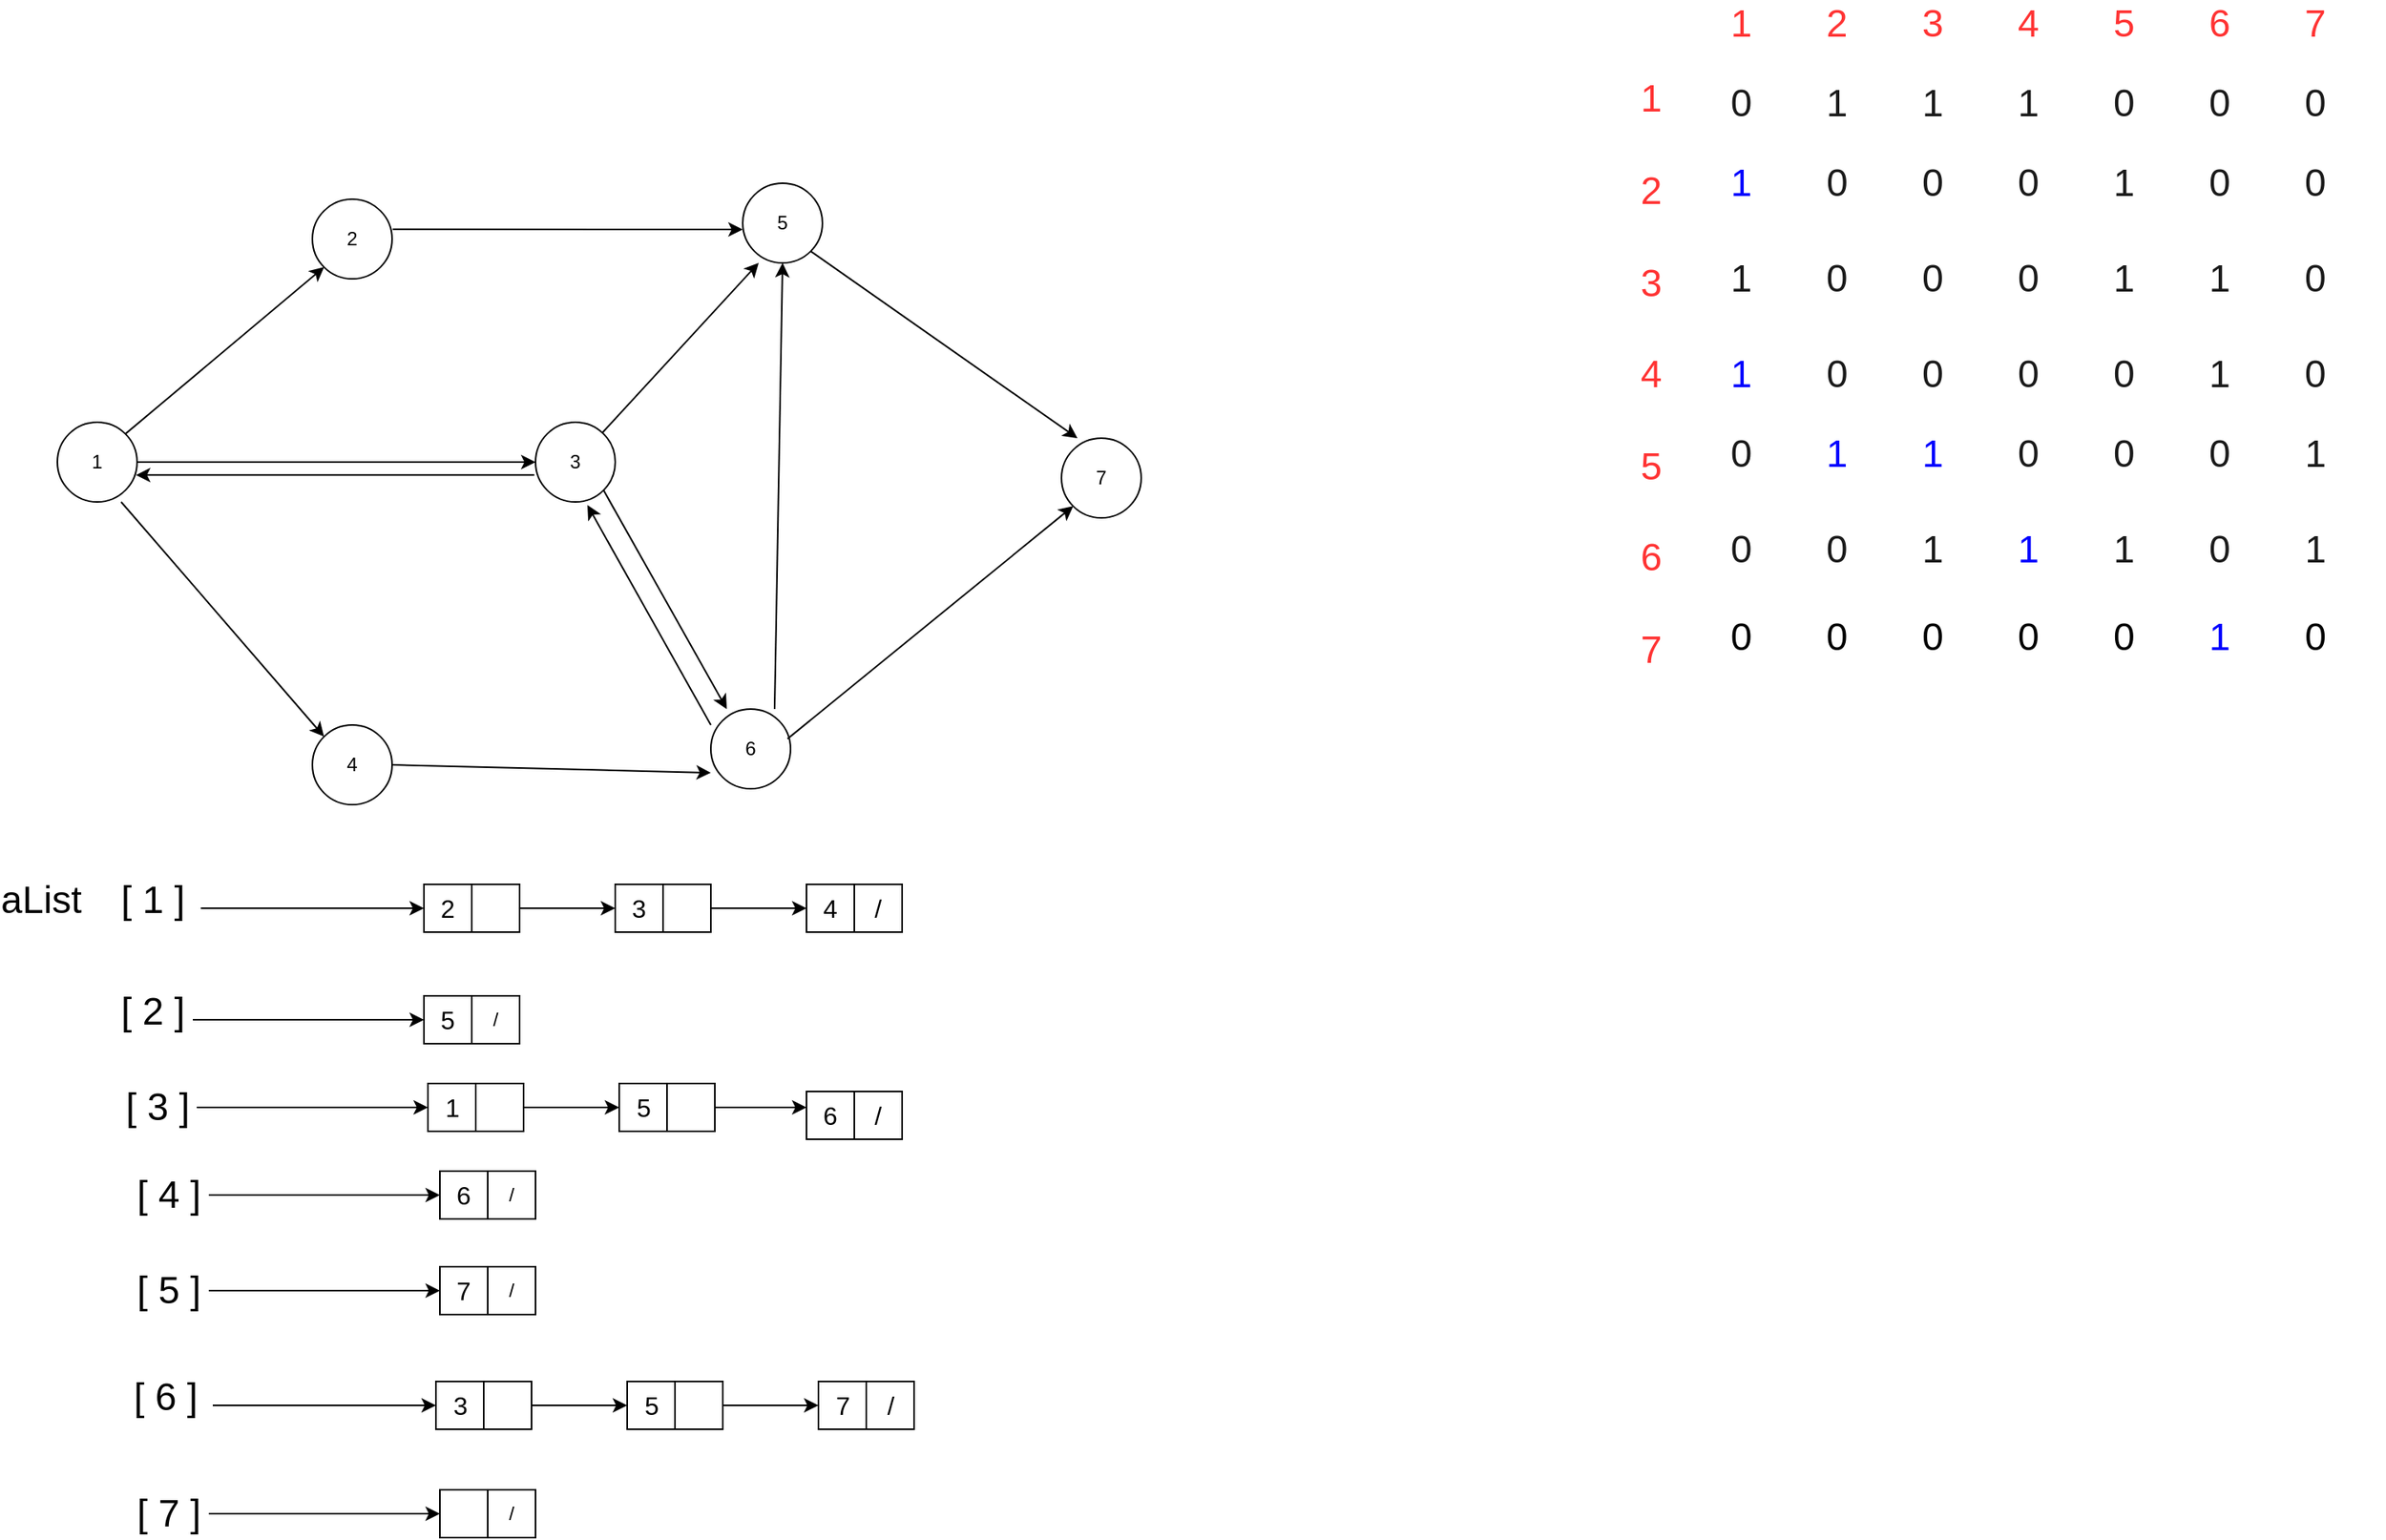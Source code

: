 <mxfile version="14.4.4" type="device"><diagram id="tepabvq0hH8iVLYiKrs4" name="Page-1"><mxGraphModel dx="1456" dy="717" grid="1" gridSize="10" guides="1" tooltips="1" connect="1" arrows="1" fold="1" page="1" pageScale="1" pageWidth="1169" pageHeight="902" math="0" shadow="0"><root><mxCell id="0"/><mxCell id="1" parent="0"/><mxCell id="ifWisWZRiu9VPcG1HO_t-1" value="1" style="ellipse;whiteSpace=wrap;html=1;aspect=fixed;" vertex="1" parent="1"><mxGeometry x="70" y="300" width="50" height="50" as="geometry"/></mxCell><mxCell id="ifWisWZRiu9VPcG1HO_t-2" value="2" style="ellipse;whiteSpace=wrap;html=1;aspect=fixed;" vertex="1" parent="1"><mxGeometry x="230" y="160" width="50" height="50" as="geometry"/></mxCell><mxCell id="ifWisWZRiu9VPcG1HO_t-3" value="5" style="ellipse;whiteSpace=wrap;html=1;aspect=fixed;" vertex="1" parent="1"><mxGeometry x="500" y="150" width="50" height="50" as="geometry"/></mxCell><mxCell id="ifWisWZRiu9VPcG1HO_t-4" value="3" style="ellipse;whiteSpace=wrap;html=1;aspect=fixed;" vertex="1" parent="1"><mxGeometry x="370" y="300" width="50" height="50" as="geometry"/></mxCell><mxCell id="ifWisWZRiu9VPcG1HO_t-5" value="6" style="ellipse;whiteSpace=wrap;html=1;aspect=fixed;" vertex="1" parent="1"><mxGeometry x="480" y="480" width="50" height="50" as="geometry"/></mxCell><mxCell id="ifWisWZRiu9VPcG1HO_t-6" value="4" style="ellipse;whiteSpace=wrap;html=1;aspect=fixed;" vertex="1" parent="1"><mxGeometry x="230" y="490" width="50" height="50" as="geometry"/></mxCell><mxCell id="ifWisWZRiu9VPcG1HO_t-7" value="7" style="ellipse;whiteSpace=wrap;html=1;aspect=fixed;" vertex="1" parent="1"><mxGeometry x="700" y="310" width="50" height="50" as="geometry"/></mxCell><mxCell id="ifWisWZRiu9VPcG1HO_t-9" value="" style="endArrow=classic;html=1;exitX=1;exitY=0;exitDx=0;exitDy=0;entryX=0;entryY=1;entryDx=0;entryDy=0;" edge="1" parent="1" source="ifWisWZRiu9VPcG1HO_t-1" target="ifWisWZRiu9VPcG1HO_t-2"><mxGeometry width="50" height="50" relative="1" as="geometry"><mxPoint x="460" y="380" as="sourcePoint"/><mxPoint x="510" y="330" as="targetPoint"/></mxGeometry></mxCell><mxCell id="ifWisWZRiu9VPcG1HO_t-10" value="" style="endArrow=classic;html=1;exitX=1;exitY=0.5;exitDx=0;exitDy=0;entryX=0;entryY=0.5;entryDx=0;entryDy=0;" edge="1" parent="1" source="ifWisWZRiu9VPcG1HO_t-1" target="ifWisWZRiu9VPcG1HO_t-4"><mxGeometry width="50" height="50" relative="1" as="geometry"><mxPoint x="370" y="230" as="sourcePoint"/><mxPoint x="494.645" y="125.355" as="targetPoint"/></mxGeometry></mxCell><mxCell id="ifWisWZRiu9VPcG1HO_t-11" value="" style="endArrow=classic;html=1;entryX=0;entryY=0;entryDx=0;entryDy=0;" edge="1" parent="1" target="ifWisWZRiu9VPcG1HO_t-6"><mxGeometry width="50" height="50" relative="1" as="geometry"><mxPoint x="110" y="350" as="sourcePoint"/><mxPoint x="284.645" y="305.355" as="targetPoint"/></mxGeometry></mxCell><mxCell id="ifWisWZRiu9VPcG1HO_t-12" value="" style="endArrow=classic;html=1;exitX=1.007;exitY=0.378;exitDx=0;exitDy=0;exitPerimeter=0;" edge="1" parent="1" source="ifWisWZRiu9VPcG1HO_t-2"><mxGeometry width="50" height="50" relative="1" as="geometry"><mxPoint x="350" y="130" as="sourcePoint"/><mxPoint x="500" y="179" as="targetPoint"/></mxGeometry></mxCell><mxCell id="ifWisWZRiu9VPcG1HO_t-13" value="" style="endArrow=classic;html=1;entryX=0.2;entryY=1;entryDx=0;entryDy=0;entryPerimeter=0;" edge="1" parent="1" source="ifWisWZRiu9VPcG1HO_t-4" target="ifWisWZRiu9VPcG1HO_t-3"><mxGeometry width="50" height="50" relative="1" as="geometry"><mxPoint x="600" y="270" as="sourcePoint"/><mxPoint x="724.645" y="165.355" as="targetPoint"/></mxGeometry></mxCell><mxCell id="ifWisWZRiu9VPcG1HO_t-14" value="" style="endArrow=classic;html=1;exitX=-0.015;exitY=0.663;exitDx=0;exitDy=0;entryX=0.985;entryY=0.663;entryDx=0;entryDy=0;entryPerimeter=0;exitPerimeter=0;" edge="1" parent="1" source="ifWisWZRiu9VPcG1HO_t-4" target="ifWisWZRiu9VPcG1HO_t-1"><mxGeometry width="50" height="50" relative="1" as="geometry"><mxPoint x="530" y="350" as="sourcePoint"/><mxPoint x="654.645" y="245.355" as="targetPoint"/></mxGeometry></mxCell><mxCell id="ifWisWZRiu9VPcG1HO_t-15" value="" style="endArrow=classic;html=1;exitX=1;exitY=1;exitDx=0;exitDy=0;entryX=0.2;entryY=0;entryDx=0;entryDy=0;entryPerimeter=0;" edge="1" parent="1" source="ifWisWZRiu9VPcG1HO_t-4" target="ifWisWZRiu9VPcG1HO_t-5"><mxGeometry width="50" height="50" relative="1" as="geometry"><mxPoint x="350" y="420" as="sourcePoint"/><mxPoint x="474.645" y="315.355" as="targetPoint"/></mxGeometry></mxCell><mxCell id="ifWisWZRiu9VPcG1HO_t-16" value="" style="endArrow=classic;html=1;exitX=1;exitY=0.5;exitDx=0;exitDy=0;entryX=0;entryY=0.8;entryDx=0;entryDy=0;entryPerimeter=0;" edge="1" parent="1" source="ifWisWZRiu9VPcG1HO_t-6" target="ifWisWZRiu9VPcG1HO_t-5"><mxGeometry width="50" height="50" relative="1" as="geometry"><mxPoint x="400" y="520" as="sourcePoint"/><mxPoint x="524.645" y="415.355" as="targetPoint"/></mxGeometry></mxCell><mxCell id="ifWisWZRiu9VPcG1HO_t-17" value="" style="endArrow=classic;html=1;exitX=1;exitY=1;exitDx=0;exitDy=0;entryX=0.2;entryY=0;entryDx=0;entryDy=0;entryPerimeter=0;" edge="1" parent="1" source="ifWisWZRiu9VPcG1HO_t-3" target="ifWisWZRiu9VPcG1HO_t-7"><mxGeometry width="50" height="50" relative="1" as="geometry"><mxPoint x="520" y="310" as="sourcePoint"/><mxPoint x="644.645" y="205.355" as="targetPoint"/></mxGeometry></mxCell><mxCell id="ifWisWZRiu9VPcG1HO_t-18" value="" style="endArrow=classic;html=1;exitX=0;exitY=0.2;exitDx=0;exitDy=0;entryX=0.651;entryY=1.04;entryDx=0;entryDy=0;exitPerimeter=0;entryPerimeter=0;" edge="1" parent="1" source="ifWisWZRiu9VPcG1HO_t-5" target="ifWisWZRiu9VPcG1HO_t-4"><mxGeometry width="50" height="50" relative="1" as="geometry"><mxPoint x="670" y="510" as="sourcePoint"/><mxPoint x="794.645" y="405.355" as="targetPoint"/></mxGeometry></mxCell><mxCell id="ifWisWZRiu9VPcG1HO_t-19" value="" style="endArrow=classic;html=1;exitX=0.8;exitY=0;exitDx=0;exitDy=0;exitPerimeter=0;entryX=0.5;entryY=1;entryDx=0;entryDy=0;" edge="1" parent="1" source="ifWisWZRiu9VPcG1HO_t-5" target="ifWisWZRiu9VPcG1HO_t-3"><mxGeometry width="50" height="50" relative="1" as="geometry"><mxPoint x="580" y="380" as="sourcePoint"/><mxPoint x="530" y="210" as="targetPoint"/></mxGeometry></mxCell><mxCell id="ifWisWZRiu9VPcG1HO_t-20" value="" style="endArrow=classic;html=1;exitX=0.962;exitY=0.374;exitDx=0;exitDy=0;entryX=0;entryY=1;entryDx=0;entryDy=0;exitPerimeter=0;" edge="1" parent="1" source="ifWisWZRiu9VPcG1HO_t-5" target="ifWisWZRiu9VPcG1HO_t-7"><mxGeometry width="50" height="50" relative="1" as="geometry"><mxPoint x="680" y="480" as="sourcePoint"/><mxPoint x="804.645" y="375.355" as="targetPoint"/></mxGeometry></mxCell><mxCell id="ifWisWZRiu9VPcG1HO_t-21" value="&lt;span style=&quot;font-size: 24px&quot;&gt;[ 1 ]&lt;/span&gt;" style="text;html=1;strokeColor=none;fillColor=none;align=center;verticalAlign=middle;whiteSpace=wrap;rounded=0;" vertex="1" parent="1"><mxGeometry x="100" y="590" width="60" height="20" as="geometry"/></mxCell><mxCell id="ifWisWZRiu9VPcG1HO_t-22" value="&lt;span style=&quot;font-size: 24px&quot;&gt;[ 2 ]&lt;/span&gt;" style="text;html=1;strokeColor=none;fillColor=none;align=center;verticalAlign=middle;whiteSpace=wrap;rounded=0;" vertex="1" parent="1"><mxGeometry x="105" y="660" width="50" height="20" as="geometry"/></mxCell><mxCell id="ifWisWZRiu9VPcG1HO_t-23" value="&lt;span style=&quot;font-size: 24px&quot;&gt;[ 3 ]&lt;/span&gt;" style="text;html=1;strokeColor=none;fillColor=none;align=center;verticalAlign=middle;whiteSpace=wrap;rounded=0;" vertex="1" parent="1"><mxGeometry x="107.5" y="720" width="50" height="20" as="geometry"/></mxCell><mxCell id="ifWisWZRiu9VPcG1HO_t-26" value="" style="endArrow=classic;html=1;exitX=1;exitY=0.75;exitDx=0;exitDy=0;" edge="1" parent="1" source="ifWisWZRiu9VPcG1HO_t-21"><mxGeometry width="50" height="50" relative="1" as="geometry"><mxPoint x="240.0" y="605" as="sourcePoint"/><mxPoint x="300" y="605" as="targetPoint"/></mxGeometry></mxCell><mxCell id="ifWisWZRiu9VPcG1HO_t-27" value="&lt;font style=&quot;font-size: 24px&quot;&gt;aList&lt;/font&gt;" style="text;html=1;strokeColor=none;fillColor=none;align=center;verticalAlign=middle;whiteSpace=wrap;rounded=0;" vertex="1" parent="1"><mxGeometry x="40" y="590" width="40" height="20" as="geometry"/></mxCell><mxCell id="ifWisWZRiu9VPcG1HO_t-28" value="&lt;font style=&quot;font-size: 24px&quot; color=&quot;#ff3333&quot;&gt;1&amp;nbsp; &amp;nbsp; &amp;nbsp; &amp;nbsp;2&amp;nbsp; &amp;nbsp; &amp;nbsp; &amp;nbsp;3&amp;nbsp; &amp;nbsp; &amp;nbsp; &amp;nbsp;4&amp;nbsp; &amp;nbsp; &amp;nbsp; &amp;nbsp;5&amp;nbsp; &amp;nbsp; &amp;nbsp; &amp;nbsp;6&amp;nbsp; &amp;nbsp; &amp;nbsp; &amp;nbsp;7&amp;nbsp; &amp;nbsp;&amp;nbsp;&lt;/font&gt;" style="text;html=1;strokeColor=none;fillColor=none;align=center;verticalAlign=middle;whiteSpace=wrap;rounded=0;" vertex="1" parent="1"><mxGeometry x="1110" y="40" width="420" height="20" as="geometry"/></mxCell><mxCell id="ifWisWZRiu9VPcG1HO_t-29" value="&lt;font style=&quot;font-size: 24px&quot;&gt;&lt;font color=&quot;#ff3333&quot;&gt;1&lt;br&gt;&lt;br&gt;2&lt;br&gt;&lt;br&gt;3&lt;br&gt;&lt;br&gt;4&lt;br&gt;&lt;br&gt;5&lt;br&gt;&lt;br&gt;6&lt;br&gt;&lt;br&gt;7&lt;/font&gt;&lt;br&gt;&lt;/font&gt;" style="text;html=1;strokeColor=none;fillColor=none;align=center;verticalAlign=middle;whiteSpace=wrap;rounded=0;" vertex="1" parent="1"><mxGeometry x="1050" y="230" width="40" height="80" as="geometry"/></mxCell><mxCell id="ifWisWZRiu9VPcG1HO_t-32" value="&lt;font style=&quot;font-size: 24px&quot; color=&quot;#1a1a1a&quot;&gt;0&amp;nbsp; &amp;nbsp; &amp;nbsp; &amp;nbsp;1&amp;nbsp; &amp;nbsp; &amp;nbsp; &amp;nbsp;1&amp;nbsp; &amp;nbsp; &amp;nbsp; &amp;nbsp;1&amp;nbsp; &amp;nbsp; &amp;nbsp; &amp;nbsp;0&amp;nbsp; &amp;nbsp; &amp;nbsp; &amp;nbsp;0&amp;nbsp; &amp;nbsp; &amp;nbsp; &amp;nbsp;0&amp;nbsp; &amp;nbsp;&amp;nbsp;&lt;/font&gt;" style="text;html=1;strokeColor=none;fillColor=none;align=center;verticalAlign=middle;whiteSpace=wrap;rounded=0;" vertex="1" parent="1"><mxGeometry x="1110" y="90" width="420" height="20" as="geometry"/></mxCell><mxCell id="ifWisWZRiu9VPcG1HO_t-33" value="&lt;font style=&quot;font-size: 24px&quot; color=&quot;#0000ff&quot;&gt;1&lt;/font&gt;&lt;font style=&quot;font-size: 24px&quot; color=&quot;#1a1a1a&quot;&gt;&amp;nbsp; &amp;nbsp; &amp;nbsp; &amp;nbsp;0&amp;nbsp; &amp;nbsp; &amp;nbsp; &amp;nbsp;0&amp;nbsp; &amp;nbsp; &amp;nbsp; &amp;nbsp;0&amp;nbsp; &amp;nbsp; &amp;nbsp; &amp;nbsp;1&amp;nbsp; &amp;nbsp; &amp;nbsp; &amp;nbsp;0&amp;nbsp; &amp;nbsp; &amp;nbsp; &amp;nbsp;0&amp;nbsp; &amp;nbsp;&amp;nbsp;&lt;/font&gt;" style="text;html=1;strokeColor=none;fillColor=none;align=center;verticalAlign=middle;whiteSpace=wrap;rounded=0;" vertex="1" parent="1"><mxGeometry x="1110" y="140" width="420" height="20" as="geometry"/></mxCell><mxCell id="ifWisWZRiu9VPcG1HO_t-34" value="&lt;font style=&quot;font-size: 24px&quot; color=&quot;#1a1a1a&quot;&gt;1&amp;nbsp; &amp;nbsp; &amp;nbsp; &amp;nbsp;0&amp;nbsp; &amp;nbsp; &amp;nbsp; &amp;nbsp;0&amp;nbsp; &amp;nbsp; &amp;nbsp; &amp;nbsp;0&amp;nbsp; &amp;nbsp; &amp;nbsp; &amp;nbsp;1&amp;nbsp; &amp;nbsp; &amp;nbsp; &amp;nbsp;1&amp;nbsp; &amp;nbsp; &amp;nbsp; &amp;nbsp;0&amp;nbsp; &amp;nbsp;&amp;nbsp;&lt;/font&gt;" style="text;html=1;strokeColor=none;fillColor=none;align=center;verticalAlign=middle;whiteSpace=wrap;rounded=0;" vertex="1" parent="1"><mxGeometry x="1110" y="200" width="420" height="20" as="geometry"/></mxCell><mxCell id="ifWisWZRiu9VPcG1HO_t-35" value="&lt;font style=&quot;font-size: 24px&quot; color=&quot;#0000ff&quot;&gt;1&lt;/font&gt;&lt;font style=&quot;font-size: 24px&quot; color=&quot;#1a1a1a&quot;&gt;&amp;nbsp; &amp;nbsp; &amp;nbsp; &amp;nbsp;0&amp;nbsp; &amp;nbsp; &amp;nbsp; &amp;nbsp;0&amp;nbsp; &amp;nbsp; &amp;nbsp; &amp;nbsp;0&amp;nbsp; &amp;nbsp; &amp;nbsp; &amp;nbsp;0&amp;nbsp; &amp;nbsp; &amp;nbsp; &amp;nbsp;1&amp;nbsp; &amp;nbsp; &amp;nbsp; &amp;nbsp;0&amp;nbsp; &amp;nbsp;&amp;nbsp;&lt;/font&gt;" style="text;html=1;strokeColor=none;fillColor=none;align=center;verticalAlign=middle;whiteSpace=wrap;rounded=0;" vertex="1" parent="1"><mxGeometry x="1110" y="260" width="420" height="20" as="geometry"/></mxCell><mxCell id="ifWisWZRiu9VPcG1HO_t-37" value="&lt;font style=&quot;font-size: 24px&quot; color=&quot;#1a1a1a&quot;&gt;0&amp;nbsp; &amp;nbsp; &amp;nbsp; &amp;nbsp;&lt;/font&gt;&lt;font style=&quot;font-size: 24px&quot; color=&quot;#0000ff&quot;&gt;1&lt;/font&gt;&lt;font style=&quot;font-size: 24px&quot; color=&quot;#1a1a1a&quot;&gt;&amp;nbsp; &amp;nbsp; &amp;nbsp; &amp;nbsp;&lt;/font&gt;&lt;font style=&quot;font-size: 24px&quot; color=&quot;#0000ff&quot;&gt;1&lt;/font&gt;&lt;font style=&quot;font-size: 24px&quot; color=&quot;#1a1a1a&quot;&gt;&amp;nbsp; &amp;nbsp; &amp;nbsp; &amp;nbsp;0&amp;nbsp; &amp;nbsp; &amp;nbsp; &amp;nbsp;0&amp;nbsp; &amp;nbsp; &amp;nbsp; &amp;nbsp;0&amp;nbsp; &amp;nbsp; &amp;nbsp; &amp;nbsp;1&amp;nbsp; &amp;nbsp;&amp;nbsp;&lt;/font&gt;" style="text;html=1;strokeColor=none;fillColor=none;align=center;verticalAlign=middle;whiteSpace=wrap;rounded=0;" vertex="1" parent="1"><mxGeometry x="1110" y="310" width="420" height="20" as="geometry"/></mxCell><mxCell id="ifWisWZRiu9VPcG1HO_t-38" value="&lt;font style=&quot;font-size: 24px&quot; color=&quot;#1a1a1a&quot;&gt;0&amp;nbsp; &amp;nbsp; &amp;nbsp; &amp;nbsp;0&amp;nbsp; &amp;nbsp; &amp;nbsp; &amp;nbsp;1&amp;nbsp; &amp;nbsp; &amp;nbsp; &amp;nbsp;&lt;/font&gt;&lt;font style=&quot;font-size: 24px&quot; color=&quot;#0000ff&quot;&gt;1&lt;/font&gt;&lt;font style=&quot;font-size: 24px&quot; color=&quot;#1a1a1a&quot;&gt;&amp;nbsp; &amp;nbsp; &amp;nbsp; &amp;nbsp;1&amp;nbsp; &amp;nbsp; &amp;nbsp; &amp;nbsp;0&amp;nbsp; &amp;nbsp; &amp;nbsp; &amp;nbsp;1&amp;nbsp; &amp;nbsp;&amp;nbsp;&lt;/font&gt;" style="text;html=1;strokeColor=none;fillColor=none;align=center;verticalAlign=middle;whiteSpace=wrap;rounded=0;" vertex="1" parent="1"><mxGeometry x="1110" y="370" width="420" height="20" as="geometry"/></mxCell><mxCell id="ifWisWZRiu9VPcG1HO_t-39" value="&lt;font style=&quot;font-size: 24px&quot;&gt;0&amp;nbsp; &amp;nbsp; &amp;nbsp; &amp;nbsp;0&amp;nbsp; &amp;nbsp; &amp;nbsp; &amp;nbsp;0&amp;nbsp; &amp;nbsp; &amp;nbsp; &amp;nbsp;0&amp;nbsp; &amp;nbsp; &amp;nbsp; &amp;nbsp;0&amp;nbsp; &amp;nbsp; &amp;nbsp; &amp;nbsp;&lt;font color=&quot;#0000ff&quot;&gt;1&lt;/font&gt;&amp;nbsp; &amp;nbsp; &amp;nbsp; &amp;nbsp;0&amp;nbsp; &amp;nbsp;&amp;nbsp;&lt;/font&gt;" style="text;html=1;strokeColor=none;fillColor=none;align=center;verticalAlign=middle;whiteSpace=wrap;rounded=0;" vertex="1" parent="1"><mxGeometry x="1110" y="425" width="420" height="20" as="geometry"/></mxCell><mxCell id="ifWisWZRiu9VPcG1HO_t-42" value="&lt;font size=&quot;3&quot;&gt;2&lt;/font&gt;" style="whiteSpace=wrap;html=1;aspect=fixed;" vertex="1" parent="1"><mxGeometry x="300" y="590" width="30" height="30" as="geometry"/></mxCell><mxCell id="ifWisWZRiu9VPcG1HO_t-43" value="" style="whiteSpace=wrap;html=1;aspect=fixed;" vertex="1" parent="1"><mxGeometry x="330" y="590" width="30" height="30" as="geometry"/></mxCell><mxCell id="ifWisWZRiu9VPcG1HO_t-44" value="" style="endArrow=classic;html=1;exitX=1;exitY=0.5;exitDx=0;exitDy=0;" edge="1" parent="1"><mxGeometry width="50" height="50" relative="1" as="geometry"><mxPoint x="360" y="605" as="sourcePoint"/><mxPoint x="420" y="605" as="targetPoint"/></mxGeometry></mxCell><mxCell id="ifWisWZRiu9VPcG1HO_t-45" value="&lt;font size=&quot;3&quot;&gt;3&lt;/font&gt;" style="whiteSpace=wrap;html=1;aspect=fixed;" vertex="1" parent="1"><mxGeometry x="420" y="590" width="30" height="30" as="geometry"/></mxCell><mxCell id="ifWisWZRiu9VPcG1HO_t-46" value="" style="whiteSpace=wrap;html=1;aspect=fixed;" vertex="1" parent="1"><mxGeometry x="450" y="590" width="30" height="30" as="geometry"/></mxCell><mxCell id="ifWisWZRiu9VPcG1HO_t-47" value="" style="endArrow=classic;html=1;exitX=1;exitY=0.5;exitDx=0;exitDy=0;" edge="1" parent="1"><mxGeometry width="50" height="50" relative="1" as="geometry"><mxPoint x="480" y="605" as="sourcePoint"/><mxPoint x="540" y="605" as="targetPoint"/></mxGeometry></mxCell><mxCell id="ifWisWZRiu9VPcG1HO_t-48" value="&lt;font size=&quot;3&quot;&gt;4&lt;/font&gt;" style="whiteSpace=wrap;html=1;aspect=fixed;" vertex="1" parent="1"><mxGeometry x="540" y="590" width="30" height="30" as="geometry"/></mxCell><mxCell id="ifWisWZRiu9VPcG1HO_t-49" value="&lt;font size=&quot;3&quot;&gt;/&lt;/font&gt;" style="whiteSpace=wrap;html=1;aspect=fixed;" vertex="1" parent="1"><mxGeometry x="570" y="590" width="30" height="30" as="geometry"/></mxCell><mxCell id="ifWisWZRiu9VPcG1HO_t-52" value="" style="endArrow=classic;html=1;exitX=1;exitY=0.75;exitDx=0;exitDy=0;" edge="1" source="ifWisWZRiu9VPcG1HO_t-22" parent="1"><mxGeometry width="50" height="50" relative="1" as="geometry"><mxPoint x="240.0" y="675" as="sourcePoint"/><mxPoint x="300" y="675" as="targetPoint"/></mxGeometry></mxCell><mxCell id="ifWisWZRiu9VPcG1HO_t-53" value="&lt;font size=&quot;3&quot;&gt;5&lt;/font&gt;" style="whiteSpace=wrap;html=1;aspect=fixed;" vertex="1" parent="1"><mxGeometry x="300" y="660" width="30" height="30" as="geometry"/></mxCell><mxCell id="ifWisWZRiu9VPcG1HO_t-54" value="/" style="whiteSpace=wrap;html=1;aspect=fixed;" vertex="1" parent="1"><mxGeometry x="330" y="660" width="30" height="30" as="geometry"/></mxCell><mxCell id="ifWisWZRiu9VPcG1HO_t-63" value="" style="endArrow=classic;html=1;exitX=1;exitY=0.5;exitDx=0;exitDy=0;" edge="1" source="ifWisWZRiu9VPcG1HO_t-23" parent="1"><mxGeometry width="50" height="50" relative="1" as="geometry"><mxPoint x="242.5" y="730" as="sourcePoint"/><mxPoint x="302.5" y="730" as="targetPoint"/></mxGeometry></mxCell><mxCell id="ifWisWZRiu9VPcG1HO_t-64" value="&lt;font size=&quot;3&quot;&gt;1&lt;/font&gt;" style="whiteSpace=wrap;html=1;aspect=fixed;" vertex="1" parent="1"><mxGeometry x="302.5" y="715" width="30" height="30" as="geometry"/></mxCell><mxCell id="ifWisWZRiu9VPcG1HO_t-65" value="" style="whiteSpace=wrap;html=1;aspect=fixed;" vertex="1" parent="1"><mxGeometry x="332.5" y="715" width="30" height="30" as="geometry"/></mxCell><mxCell id="ifWisWZRiu9VPcG1HO_t-66" value="" style="endArrow=classic;html=1;exitX=1;exitY=0.5;exitDx=0;exitDy=0;" edge="1" parent="1"><mxGeometry width="50" height="50" relative="1" as="geometry"><mxPoint x="362.5" y="730" as="sourcePoint"/><mxPoint x="422.5" y="730" as="targetPoint"/></mxGeometry></mxCell><mxCell id="ifWisWZRiu9VPcG1HO_t-67" value="&lt;font size=&quot;3&quot;&gt;5&lt;/font&gt;" style="whiteSpace=wrap;html=1;aspect=fixed;" vertex="1" parent="1"><mxGeometry x="422.5" y="715" width="30" height="30" as="geometry"/></mxCell><mxCell id="ifWisWZRiu9VPcG1HO_t-68" value="" style="whiteSpace=wrap;html=1;aspect=fixed;" vertex="1" parent="1"><mxGeometry x="452.5" y="715" width="30" height="30" as="geometry"/></mxCell><mxCell id="ifWisWZRiu9VPcG1HO_t-96" value="&lt;span style=&quot;font-size: 24px&quot;&gt;[ 4 ]&lt;/span&gt;" style="text;html=1;strokeColor=none;fillColor=none;align=center;verticalAlign=middle;whiteSpace=wrap;rounded=0;" vertex="1" parent="1"><mxGeometry x="115" y="775" width="50" height="20" as="geometry"/></mxCell><mxCell id="ifWisWZRiu9VPcG1HO_t-99" value="" style="endArrow=classic;html=1;exitX=1;exitY=0.5;exitDx=0;exitDy=0;" edge="1" source="ifWisWZRiu9VPcG1HO_t-96" parent="1"><mxGeometry width="50" height="50" relative="1" as="geometry"><mxPoint x="250.0" y="785" as="sourcePoint"/><mxPoint x="310" y="785" as="targetPoint"/></mxGeometry></mxCell><mxCell id="ifWisWZRiu9VPcG1HO_t-100" value="&lt;font size=&quot;3&quot;&gt;6&lt;/font&gt;" style="whiteSpace=wrap;html=1;aspect=fixed;" vertex="1" parent="1"><mxGeometry x="310" y="770" width="30" height="30" as="geometry"/></mxCell><mxCell id="ifWisWZRiu9VPcG1HO_t-101" value="/" style="whiteSpace=wrap;html=1;aspect=fixed;" vertex="1" parent="1"><mxGeometry x="340" y="770" width="30" height="30" as="geometry"/></mxCell><mxCell id="ifWisWZRiu9VPcG1HO_t-108" value="&lt;span style=&quot;font-size: 24px&quot;&gt;[ 5 ]&lt;/span&gt;" style="text;html=1;strokeColor=none;fillColor=none;align=center;verticalAlign=middle;whiteSpace=wrap;rounded=0;" vertex="1" parent="1"><mxGeometry x="115" y="835" width="50" height="20" as="geometry"/></mxCell><mxCell id="ifWisWZRiu9VPcG1HO_t-111" value="" style="endArrow=classic;html=1;exitX=1;exitY=0.5;exitDx=0;exitDy=0;" edge="1" source="ifWisWZRiu9VPcG1HO_t-108" parent="1"><mxGeometry width="50" height="50" relative="1" as="geometry"><mxPoint x="250.0" y="845" as="sourcePoint"/><mxPoint x="310" y="845" as="targetPoint"/></mxGeometry></mxCell><mxCell id="ifWisWZRiu9VPcG1HO_t-112" value="&lt;font size=&quot;3&quot;&gt;7&lt;/font&gt;" style="whiteSpace=wrap;html=1;aspect=fixed;" vertex="1" parent="1"><mxGeometry x="310" y="830" width="30" height="30" as="geometry"/></mxCell><mxCell id="ifWisWZRiu9VPcG1HO_t-113" value="/" style="whiteSpace=wrap;html=1;aspect=fixed;" vertex="1" parent="1"><mxGeometry x="340" y="830" width="30" height="30" as="geometry"/></mxCell><mxCell id="ifWisWZRiu9VPcG1HO_t-136" value="&lt;span style=&quot;font-size: 24px&quot;&gt;[ 7 ]&lt;/span&gt;" style="text;html=1;strokeColor=none;fillColor=none;align=center;verticalAlign=middle;whiteSpace=wrap;rounded=0;" vertex="1" parent="1"><mxGeometry x="115" y="975" width="50" height="20" as="geometry"/></mxCell><mxCell id="ifWisWZRiu9VPcG1HO_t-139" value="" style="endArrow=classic;html=1;exitX=1;exitY=0.5;exitDx=0;exitDy=0;" edge="1" source="ifWisWZRiu9VPcG1HO_t-136" parent="1"><mxGeometry width="50" height="50" relative="1" as="geometry"><mxPoint x="250.0" y="985" as="sourcePoint"/><mxPoint x="310.0" y="985" as="targetPoint"/></mxGeometry></mxCell><mxCell id="ifWisWZRiu9VPcG1HO_t-140" value="" style="whiteSpace=wrap;html=1;aspect=fixed;" vertex="1" parent="1"><mxGeometry x="310" y="970" width="30" height="30" as="geometry"/></mxCell><mxCell id="ifWisWZRiu9VPcG1HO_t-141" value="/" style="whiteSpace=wrap;html=1;aspect=fixed;" vertex="1" parent="1"><mxGeometry x="340" y="970" width="30" height="30" as="geometry"/></mxCell><mxCell id="ifWisWZRiu9VPcG1HO_t-151" value="&lt;span style=&quot;font-size: 24px&quot;&gt;[ 6 ]&lt;/span&gt;" style="text;html=1;strokeColor=none;fillColor=none;align=center;verticalAlign=middle;whiteSpace=wrap;rounded=0;" vertex="1" parent="1"><mxGeometry x="107.5" y="902" width="60" height="20" as="geometry"/></mxCell><mxCell id="ifWisWZRiu9VPcG1HO_t-152" value="" style="endArrow=classic;html=1;exitX=1;exitY=0.75;exitDx=0;exitDy=0;" edge="1" source="ifWisWZRiu9VPcG1HO_t-151" parent="1"><mxGeometry width="50" height="50" relative="1" as="geometry"><mxPoint x="247.5" y="917" as="sourcePoint"/><mxPoint x="307.5" y="917" as="targetPoint"/></mxGeometry></mxCell><mxCell id="ifWisWZRiu9VPcG1HO_t-153" value="&lt;font size=&quot;3&quot;&gt;3&lt;/font&gt;" style="whiteSpace=wrap;html=1;aspect=fixed;" vertex="1" parent="1"><mxGeometry x="307.5" y="902" width="30" height="30" as="geometry"/></mxCell><mxCell id="ifWisWZRiu9VPcG1HO_t-154" value="" style="whiteSpace=wrap;html=1;aspect=fixed;" vertex="1" parent="1"><mxGeometry x="337.5" y="902" width="30" height="30" as="geometry"/></mxCell><mxCell id="ifWisWZRiu9VPcG1HO_t-155" value="" style="endArrow=classic;html=1;exitX=1;exitY=0.5;exitDx=0;exitDy=0;" edge="1" parent="1"><mxGeometry width="50" height="50" relative="1" as="geometry"><mxPoint x="367.5" y="917" as="sourcePoint"/><mxPoint x="427.5" y="917" as="targetPoint"/></mxGeometry></mxCell><mxCell id="ifWisWZRiu9VPcG1HO_t-156" value="&lt;font size=&quot;3&quot;&gt;5&lt;/font&gt;" style="whiteSpace=wrap;html=1;aspect=fixed;" vertex="1" parent="1"><mxGeometry x="427.5" y="902" width="30" height="30" as="geometry"/></mxCell><mxCell id="ifWisWZRiu9VPcG1HO_t-157" value="" style="whiteSpace=wrap;html=1;aspect=fixed;" vertex="1" parent="1"><mxGeometry x="457.5" y="902" width="30" height="30" as="geometry"/></mxCell><mxCell id="ifWisWZRiu9VPcG1HO_t-158" value="" style="endArrow=classic;html=1;exitX=1;exitY=0.5;exitDx=0;exitDy=0;" edge="1" parent="1"><mxGeometry width="50" height="50" relative="1" as="geometry"><mxPoint x="487.5" y="917" as="sourcePoint"/><mxPoint x="547.5" y="917" as="targetPoint"/></mxGeometry></mxCell><mxCell id="ifWisWZRiu9VPcG1HO_t-159" value="&lt;font size=&quot;3&quot;&gt;7&lt;/font&gt;" style="whiteSpace=wrap;html=1;aspect=fixed;" vertex="1" parent="1"><mxGeometry x="547.5" y="902" width="30" height="30" as="geometry"/></mxCell><mxCell id="ifWisWZRiu9VPcG1HO_t-160" value="&lt;font size=&quot;3&quot;&gt;/&lt;/font&gt;" style="whiteSpace=wrap;html=1;aspect=fixed;" vertex="1" parent="1"><mxGeometry x="577.5" y="902" width="30" height="30" as="geometry"/></mxCell><mxCell id="ifWisWZRiu9VPcG1HO_t-165" value="&lt;font size=&quot;3&quot;&gt;6&lt;/font&gt;" style="whiteSpace=wrap;html=1;aspect=fixed;" vertex="1" parent="1"><mxGeometry x="540" y="720" width="30" height="30" as="geometry"/></mxCell><mxCell id="ifWisWZRiu9VPcG1HO_t-166" value="&lt;font size=&quot;3&quot;&gt;/&lt;/font&gt;" style="whiteSpace=wrap;html=1;aspect=fixed;" vertex="1" parent="1"><mxGeometry x="570" y="720" width="30" height="30" as="geometry"/></mxCell><mxCell id="ifWisWZRiu9VPcG1HO_t-167" value="" style="endArrow=classic;html=1;" edge="1" parent="1" source="ifWisWZRiu9VPcG1HO_t-68"><mxGeometry width="50" height="50" relative="1" as="geometry"><mxPoint x="482.5" y="780" as="sourcePoint"/><mxPoint x="540" y="730" as="targetPoint"/></mxGeometry></mxCell></root></mxGraphModel></diagram></mxfile>